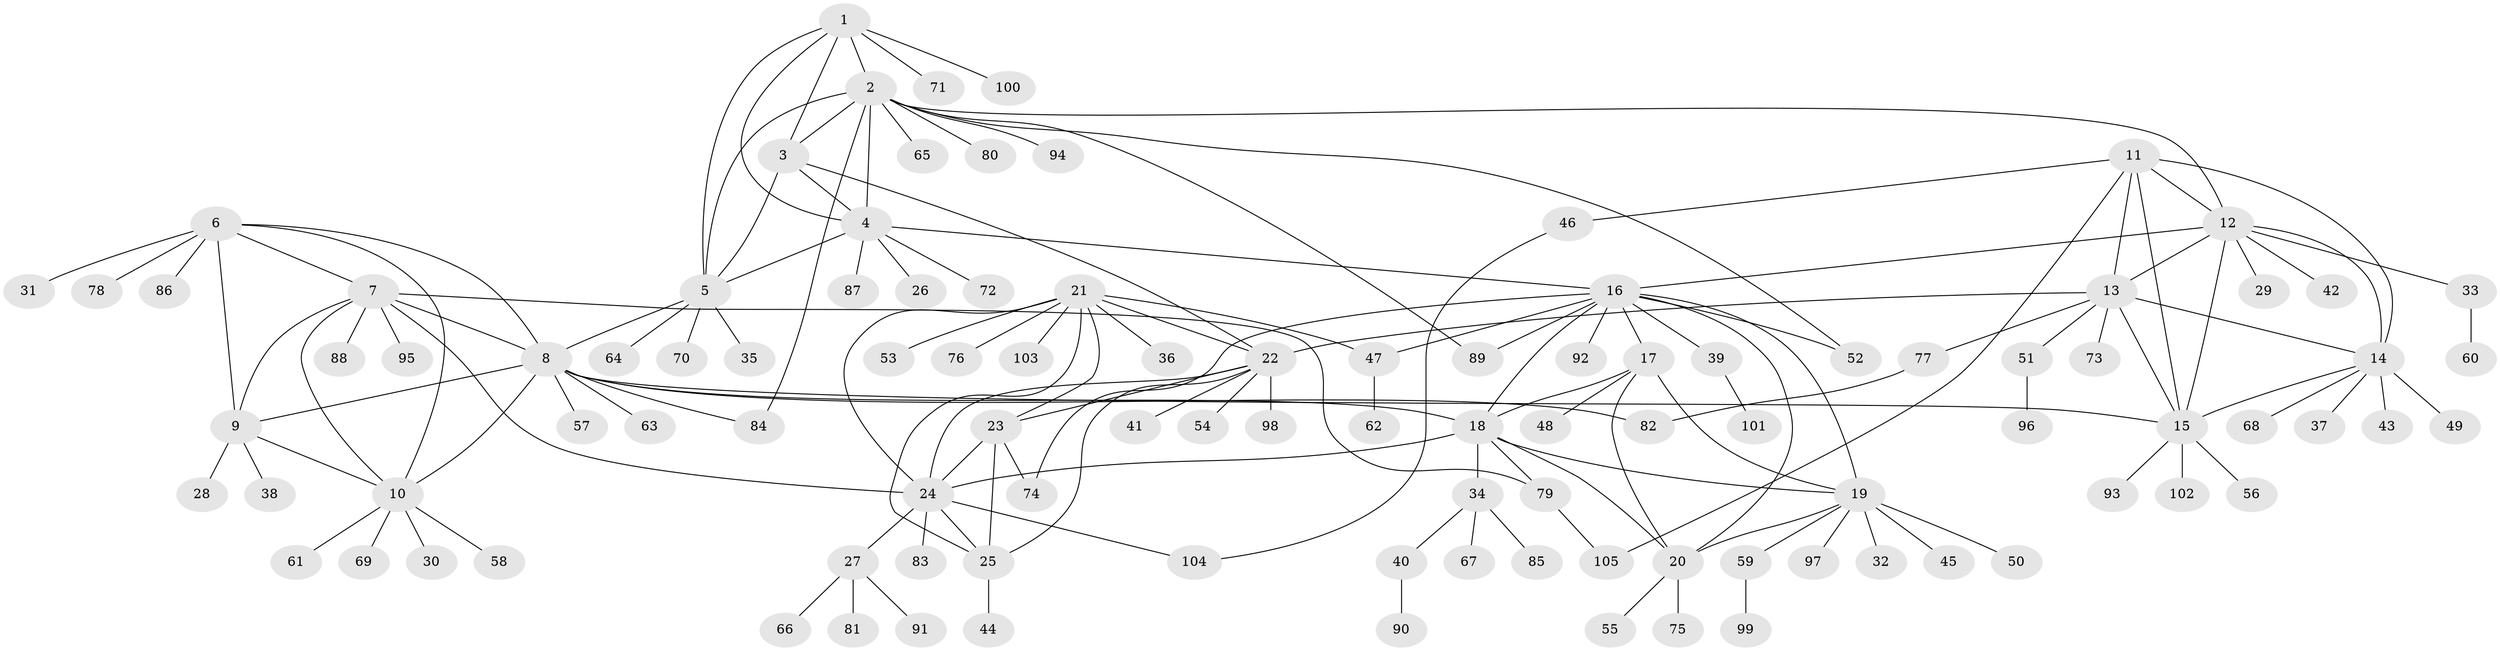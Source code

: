 // Generated by graph-tools (version 1.1) at 2025/11/02/27/25 16:11:31]
// undirected, 105 vertices, 149 edges
graph export_dot {
graph [start="1"]
  node [color=gray90,style=filled];
  1;
  2;
  3;
  4;
  5;
  6;
  7;
  8;
  9;
  10;
  11;
  12;
  13;
  14;
  15;
  16;
  17;
  18;
  19;
  20;
  21;
  22;
  23;
  24;
  25;
  26;
  27;
  28;
  29;
  30;
  31;
  32;
  33;
  34;
  35;
  36;
  37;
  38;
  39;
  40;
  41;
  42;
  43;
  44;
  45;
  46;
  47;
  48;
  49;
  50;
  51;
  52;
  53;
  54;
  55;
  56;
  57;
  58;
  59;
  60;
  61;
  62;
  63;
  64;
  65;
  66;
  67;
  68;
  69;
  70;
  71;
  72;
  73;
  74;
  75;
  76;
  77;
  78;
  79;
  80;
  81;
  82;
  83;
  84;
  85;
  86;
  87;
  88;
  89;
  90;
  91;
  92;
  93;
  94;
  95;
  96;
  97;
  98;
  99;
  100;
  101;
  102;
  103;
  104;
  105;
  1 -- 2;
  1 -- 3;
  1 -- 4;
  1 -- 5;
  1 -- 71;
  1 -- 100;
  2 -- 3;
  2 -- 4;
  2 -- 5;
  2 -- 12;
  2 -- 52;
  2 -- 65;
  2 -- 80;
  2 -- 84;
  2 -- 89;
  2 -- 94;
  3 -- 4;
  3 -- 5;
  3 -- 22;
  4 -- 5;
  4 -- 16;
  4 -- 26;
  4 -- 72;
  4 -- 87;
  5 -- 8;
  5 -- 35;
  5 -- 64;
  5 -- 70;
  6 -- 7;
  6 -- 8;
  6 -- 9;
  6 -- 10;
  6 -- 31;
  6 -- 78;
  6 -- 86;
  7 -- 8;
  7 -- 9;
  7 -- 10;
  7 -- 24;
  7 -- 79;
  7 -- 88;
  7 -- 95;
  8 -- 9;
  8 -- 10;
  8 -- 15;
  8 -- 18;
  8 -- 57;
  8 -- 63;
  8 -- 82;
  8 -- 84;
  9 -- 10;
  9 -- 28;
  9 -- 38;
  10 -- 30;
  10 -- 58;
  10 -- 61;
  10 -- 69;
  11 -- 12;
  11 -- 13;
  11 -- 14;
  11 -- 15;
  11 -- 46;
  11 -- 105;
  12 -- 13;
  12 -- 14;
  12 -- 15;
  12 -- 16;
  12 -- 29;
  12 -- 33;
  12 -- 42;
  13 -- 14;
  13 -- 15;
  13 -- 22;
  13 -- 51;
  13 -- 73;
  13 -- 77;
  14 -- 15;
  14 -- 37;
  14 -- 43;
  14 -- 49;
  14 -- 68;
  15 -- 56;
  15 -- 93;
  15 -- 102;
  16 -- 17;
  16 -- 18;
  16 -- 19;
  16 -- 20;
  16 -- 39;
  16 -- 47;
  16 -- 52;
  16 -- 74;
  16 -- 89;
  16 -- 92;
  17 -- 18;
  17 -- 19;
  17 -- 20;
  17 -- 48;
  18 -- 19;
  18 -- 20;
  18 -- 24;
  18 -- 34;
  18 -- 79;
  19 -- 20;
  19 -- 32;
  19 -- 45;
  19 -- 50;
  19 -- 59;
  19 -- 97;
  20 -- 55;
  20 -- 75;
  21 -- 22;
  21 -- 23;
  21 -- 24;
  21 -- 25;
  21 -- 36;
  21 -- 47;
  21 -- 53;
  21 -- 76;
  21 -- 103;
  22 -- 23;
  22 -- 24;
  22 -- 25;
  22 -- 41;
  22 -- 54;
  22 -- 98;
  23 -- 24;
  23 -- 25;
  23 -- 74;
  24 -- 25;
  24 -- 27;
  24 -- 83;
  24 -- 104;
  25 -- 44;
  27 -- 66;
  27 -- 81;
  27 -- 91;
  33 -- 60;
  34 -- 40;
  34 -- 67;
  34 -- 85;
  39 -- 101;
  40 -- 90;
  46 -- 104;
  47 -- 62;
  51 -- 96;
  59 -- 99;
  77 -- 82;
  79 -- 105;
}
